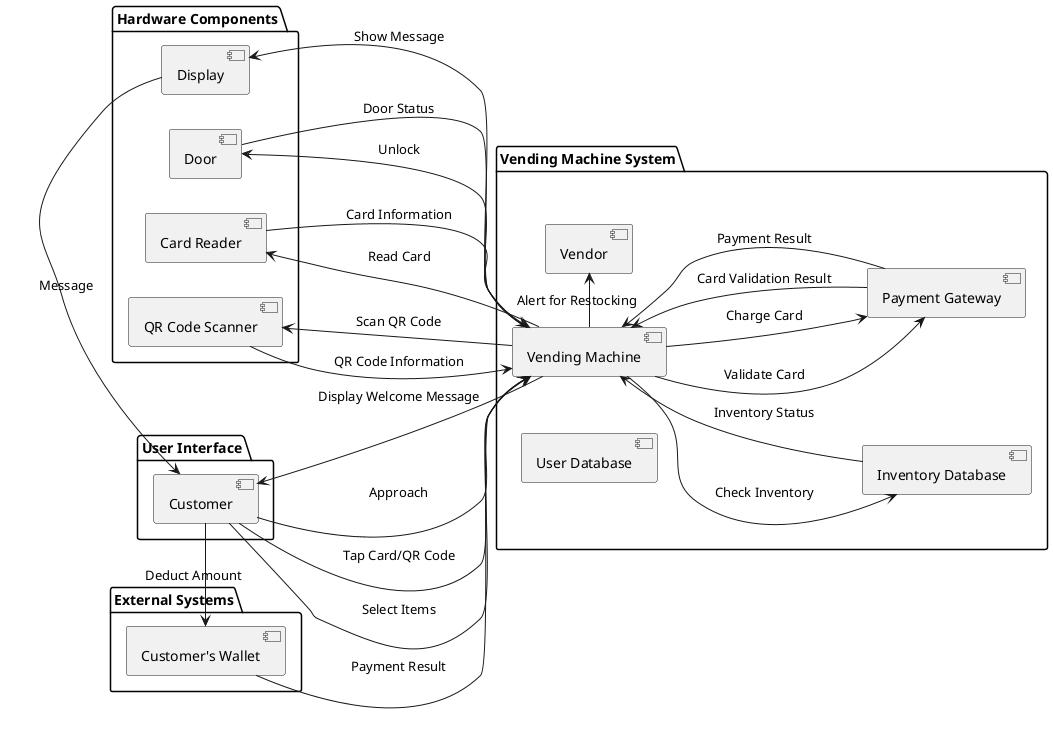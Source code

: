 @startuml
left to right direction

package "User Interface" {
    [Customer]
}

package "Vending Machine System" {
    [Vending Machine] as vm
    [Inventory Database] as id
    [Payment Gateway] as pg
    [Vendor]
    [User Database]
}

package "Hardware Components" {
    [Display]
    [Door]
    [Card Reader] as cr
    [QR Code Scanner] as qr
}

package "External Systems" {
    [Customer's Wallet] as cw
}

Customer --> vm: Approach
Customer --> vm: Tap Card/QR Code

vm --> Customer: Display Welcome Message

vm -> id: Check Inventory
id --> vm: Inventory Status

vm -> pg: Validate Card
pg --> vm: Card Validation Result

vm -> pg: Charge Card
pg --> vm: Payment Result

vm -> Vendor: Alert for Restocking

Customer --> vm: Select Items
vm -> Door: Unlock
Door --> vm: Door Status

vm -> Display: Show Message
Display --> Customer: Message

vm -> cr: Read Card
cr --> vm: Card Information

vm -> qr: Scan QR Code
qr --> vm: QR Code Information

Customer --> cw: Deduct Amount
cw --> vm: Payment Result
@enduml
